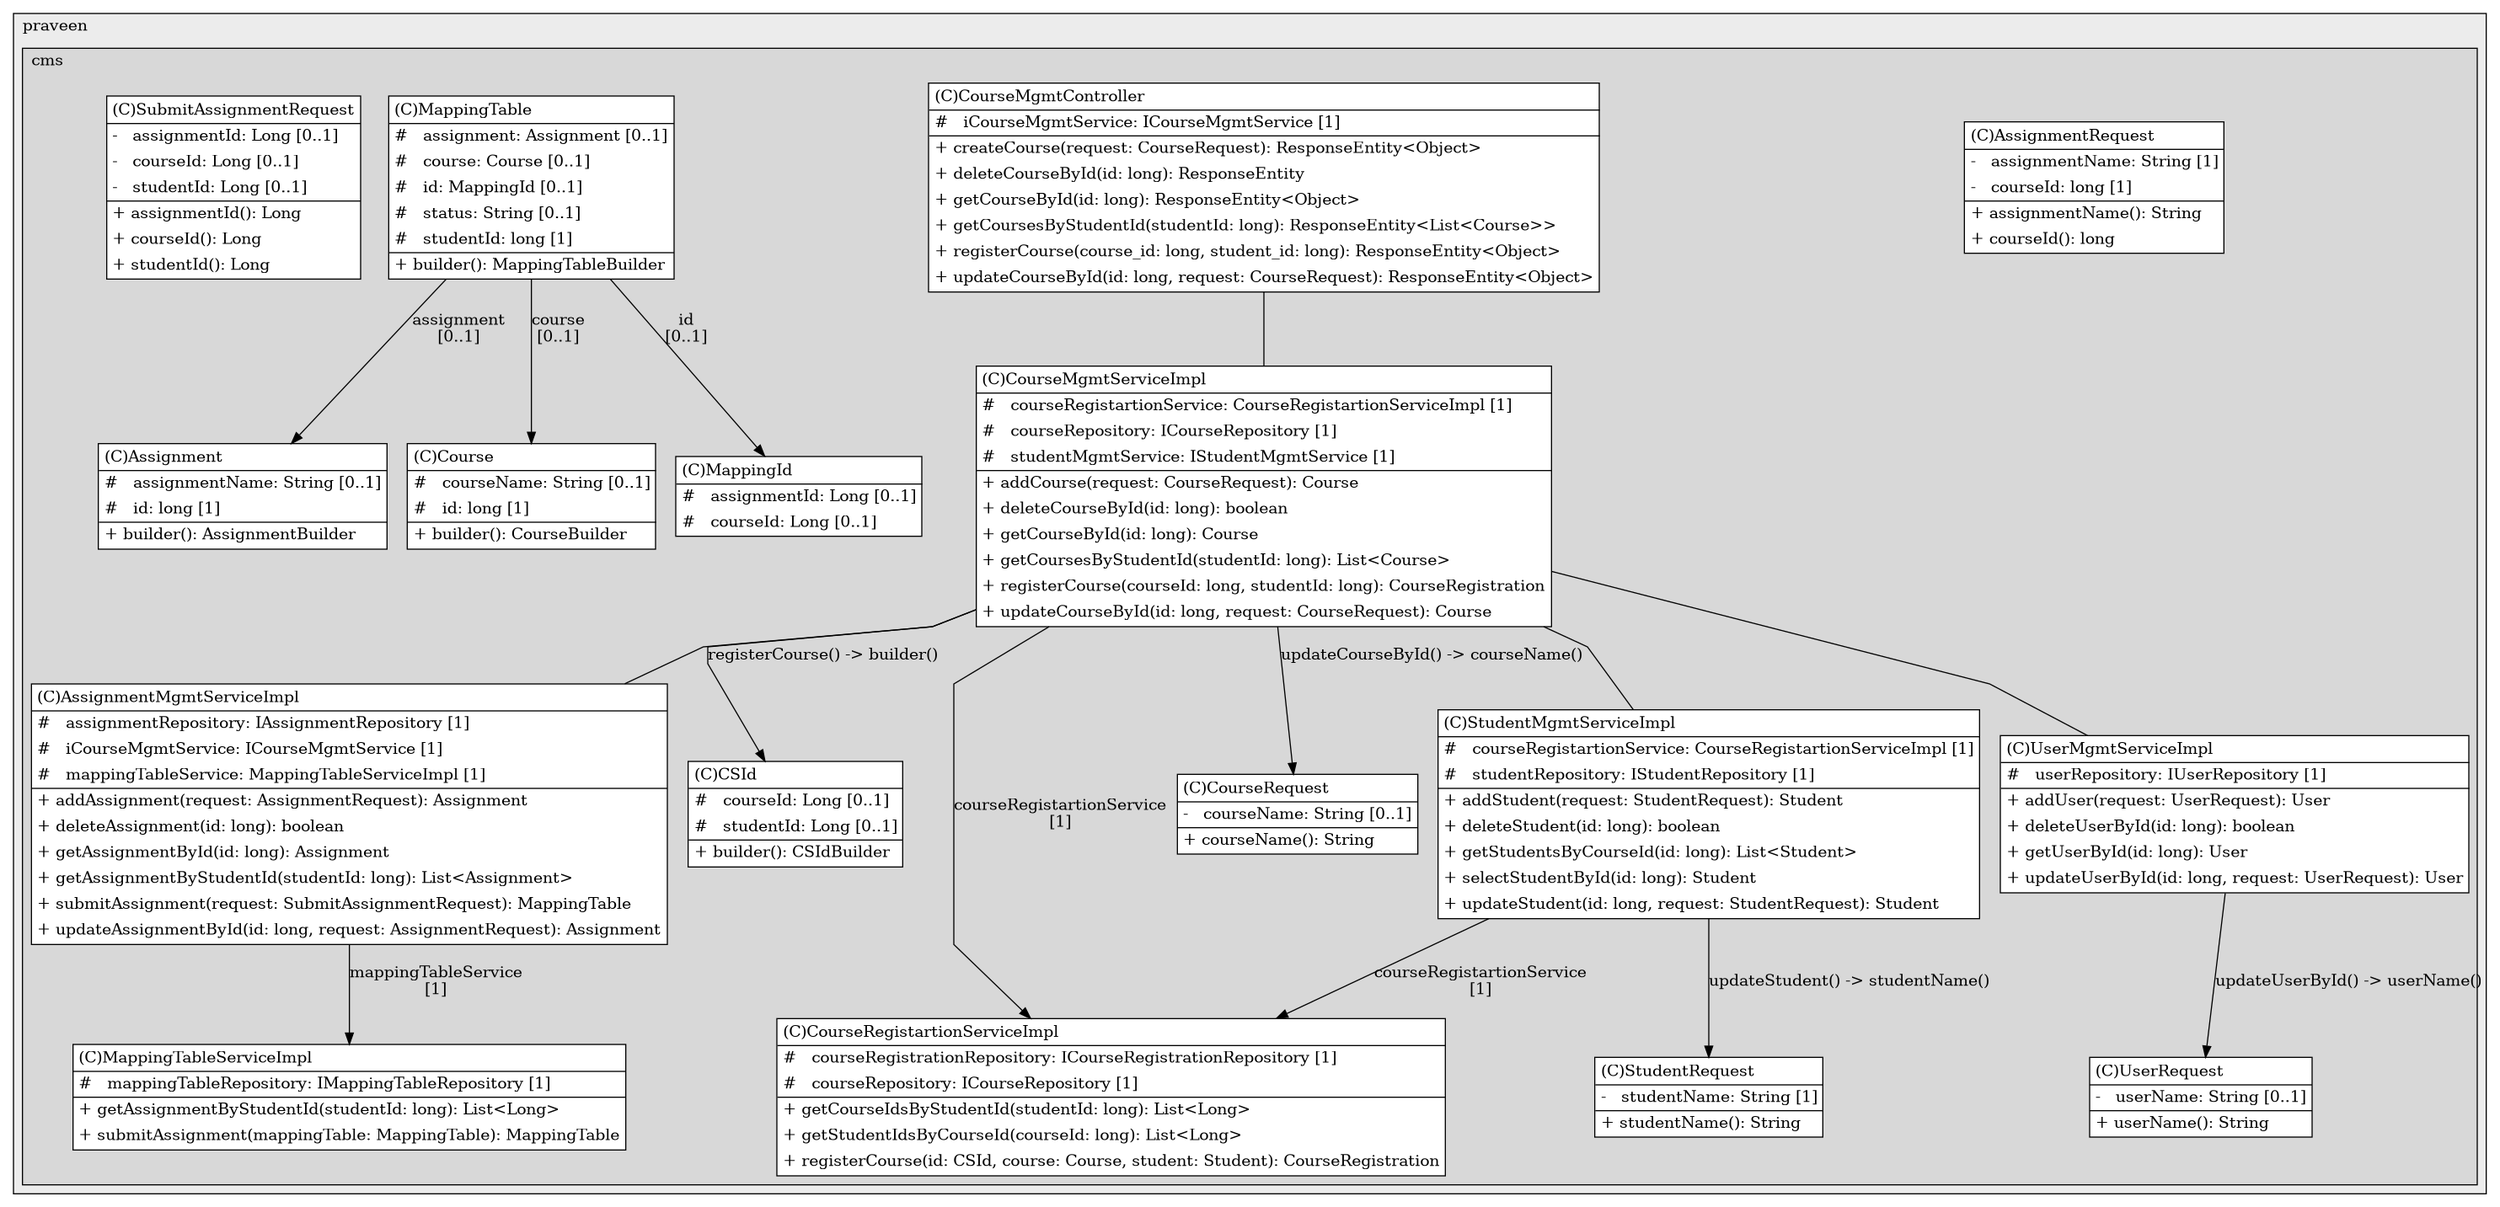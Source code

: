 @startuml

/' diagram meta data start
config=StructureConfiguration;
{
  "projectClassification": {
    "searchMode": "OpenProject", // OpenProject, AllProjects
    "includedProjects": "",
    "pathEndKeywords": "*.impl",
    "isClientPath": "",
    "isClientName": "",
    "isTestPath": "",
    "isTestName": "",
    "isMappingPath": "",
    "isMappingName": "",
    "isDataAccessPath": "",
    "isDataAccessName": "",
    "isDataStructurePath": "",
    "isDataStructureName": "",
    "isInterfaceStructuresPath": "",
    "isInterfaceStructuresName": "",
    "isEntryPointPath": "",
    "isEntryPointName": "",
    "treatFinalFieldsAsMandatory": false
  },
  "graphRestriction": {
    "classPackageExcludeFilter": "",
    "classPackageIncludeFilter": "",
    "classNameExcludeFilter": "",
    "classNameIncludeFilter": "",
    "methodNameExcludeFilter": "",
    "methodNameIncludeFilter": "",
    "removeByInheritance": "", // inheritance/annotation based filtering is done in a second step
    "removeByAnnotation": "",
    "removeByClassPackage": "", // cleanup the graph after inheritance/annotation based filtering is done
    "removeByClassName": "",
    "cutMappings": false,
    "cutEnum": true,
    "cutTests": true,
    "cutClient": true,
    "cutDataAccess": false,
    "cutInterfaceStructures": false,
    "cutDataStructures": false,
    "cutGetterAndSetter": true,
    "cutConstructors": true
  },
  "graphTraversal": {
    "forwardDepth": 6,
    "backwardDepth": 6,
    "classPackageExcludeFilter": "",
    "classPackageIncludeFilter": "",
    "classNameExcludeFilter": "",
    "classNameIncludeFilter": "",
    "methodNameExcludeFilter": "",
    "methodNameIncludeFilter": "",
    "hideMappings": false,
    "hideDataStructures": false,
    "hidePrivateMethods": true,
    "hideInterfaceCalls": true, // indirection: implementation -> interface (is hidden) -> implementation
    "onlyShowApplicationEntryPoints": false, // root node is included
    "useMethodCallsForStructureDiagram": "ForwardOnly" // ForwardOnly, BothDirections, No
  },
  "details": {
    "aggregation": "GroupByClass", // ByClass, GroupByClass, None
    "showClassGenericTypes": true,
    "showMethods": true,
    "showMethodParameterNames": true,
    "showMethodParameterTypes": true,
    "showMethodReturnType": true,
    "showPackageLevels": 2,
    "showDetailedClassStructure": true
  },
  "rootClass": "s.praveen.cms.controller.CourseMgmtController",
  "extensionCallbackMethod": "" // qualified.class.name#methodName - signature: public static String method(String)
}
diagram meta data end '/



digraph g {
    rankdir="TB"
    splines=polyline
    

'nodes 
subgraph cluster_321882441 { 
   	label=praveen
	labeljust=l
	fillcolor="#ececec"
	style=filled
   
   subgraph cluster_1915834990 { 
   	label=cms
	labeljust=l
	fillcolor="#d8d8d8"
	style=filled
   
   Assignment1994342141[
	label=<<TABLE BORDER="1" CELLBORDER="0" CELLPADDING="4" CELLSPACING="0">
<TR><TD ALIGN="LEFT" >(C)Assignment</TD></TR>
<HR/>
<TR><TD ALIGN="LEFT" >#   assignmentName: String [0..1]</TD></TR>
<TR><TD ALIGN="LEFT" >#   id: long [1]</TD></TR>
<HR/>
<TR><TD ALIGN="LEFT" >+ builder(): AssignmentBuilder</TD></TR>
</TABLE>>
	style=filled
	margin=0
	shape=plaintext
	fillcolor="#FFFFFF"
];

AssignmentMgmtServiceImpl105350576[
	label=<<TABLE BORDER="1" CELLBORDER="0" CELLPADDING="4" CELLSPACING="0">
<TR><TD ALIGN="LEFT" >(C)AssignmentMgmtServiceImpl</TD></TR>
<HR/>
<TR><TD ALIGN="LEFT" >#   assignmentRepository: IAssignmentRepository [1]</TD></TR>
<TR><TD ALIGN="LEFT" >#   iCourseMgmtService: ICourseMgmtService [1]</TD></TR>
<TR><TD ALIGN="LEFT" >#   mappingTableService: MappingTableServiceImpl [1]</TD></TR>
<HR/>
<TR><TD ALIGN="LEFT" >+ addAssignment(request: AssignmentRequest): Assignment</TD></TR>
<TR><TD ALIGN="LEFT" >+ deleteAssignment(id: long): boolean</TD></TR>
<TR><TD ALIGN="LEFT" >+ getAssignmentById(id: long): Assignment</TD></TR>
<TR><TD ALIGN="LEFT" >+ getAssignmentByStudentId(studentId: long): List&lt;Assignment&gt;</TD></TR>
<TR><TD ALIGN="LEFT" >+ submitAssignment(request: SubmitAssignmentRequest): MappingTable</TD></TR>
<TR><TD ALIGN="LEFT" >+ updateAssignmentById(id: long, request: AssignmentRequest): Assignment</TD></TR>
</TABLE>>
	style=filled
	margin=0
	shape=plaintext
	fillcolor="#FFFFFF"
];

AssignmentRequest1044045465[
	label=<<TABLE BORDER="1" CELLBORDER="0" CELLPADDING="4" CELLSPACING="0">
<TR><TD ALIGN="LEFT" >(C)AssignmentRequest</TD></TR>
<HR/>
<TR><TD ALIGN="LEFT" >-   assignmentName: String [1]</TD></TR>
<TR><TD ALIGN="LEFT" >-   courseId: long [1]</TD></TR>
<HR/>
<TR><TD ALIGN="LEFT" >+ assignmentName(): String</TD></TR>
<TR><TD ALIGN="LEFT" >+ courseId(): long</TD></TR>
</TABLE>>
	style=filled
	margin=0
	shape=plaintext
	fillcolor="#FFFFFF"
];

CSId1994342141[
	label=<<TABLE BORDER="1" CELLBORDER="0" CELLPADDING="4" CELLSPACING="0">
<TR><TD ALIGN="LEFT" >(C)CSId</TD></TR>
<HR/>
<TR><TD ALIGN="LEFT" >#   courseId: Long [0..1]</TD></TR>
<TR><TD ALIGN="LEFT" >#   studentId: Long [0..1]</TD></TR>
<HR/>
<TR><TD ALIGN="LEFT" >+ builder(): CSIdBuilder</TD></TR>
</TABLE>>
	style=filled
	margin=0
	shape=plaintext
	fillcolor="#FFFFFF"
];

Course1994342141[
	label=<<TABLE BORDER="1" CELLBORDER="0" CELLPADDING="4" CELLSPACING="0">
<TR><TD ALIGN="LEFT" >(C)Course</TD></TR>
<HR/>
<TR><TD ALIGN="LEFT" >#   courseName: String [0..1]</TD></TR>
<TR><TD ALIGN="LEFT" >#   id: long [1]</TD></TR>
<HR/>
<TR><TD ALIGN="LEFT" >+ builder(): CourseBuilder</TD></TR>
</TABLE>>
	style=filled
	margin=0
	shape=plaintext
	fillcolor="#FFFFFF"
];

CourseMgmtController1177992531[
	label=<<TABLE BORDER="1" CELLBORDER="0" CELLPADDING="4" CELLSPACING="0">
<TR><TD ALIGN="LEFT" >(C)CourseMgmtController</TD></TR>
<HR/>
<TR><TD ALIGN="LEFT" >#   iCourseMgmtService: ICourseMgmtService [1]</TD></TR>
<HR/>
<TR><TD ALIGN="LEFT" >+ createCourse(request: CourseRequest): ResponseEntity&lt;Object&gt;</TD></TR>
<TR><TD ALIGN="LEFT" >+ deleteCourseById(id: long): ResponseEntity</TD></TR>
<TR><TD ALIGN="LEFT" >+ getCourseById(id: long): ResponseEntity&lt;Object&gt;</TD></TR>
<TR><TD ALIGN="LEFT" >+ getCoursesByStudentId(studentId: long): ResponseEntity&lt;List&lt;Course&gt;&gt;</TD></TR>
<TR><TD ALIGN="LEFT" >+ registerCourse(course_id: long, student_id: long): ResponseEntity&lt;Object&gt;</TD></TR>
<TR><TD ALIGN="LEFT" >+ updateCourseById(id: long, request: CourseRequest): ResponseEntity&lt;Object&gt;</TD></TR>
</TABLE>>
	style=filled
	margin=0
	shape=plaintext
	fillcolor="#FFFFFF"
];

CourseMgmtServiceImpl105350576[
	label=<<TABLE BORDER="1" CELLBORDER="0" CELLPADDING="4" CELLSPACING="0">
<TR><TD ALIGN="LEFT" >(C)CourseMgmtServiceImpl</TD></TR>
<HR/>
<TR><TD ALIGN="LEFT" >#   courseRegistartionService: CourseRegistartionServiceImpl [1]</TD></TR>
<TR><TD ALIGN="LEFT" >#   courseRepository: ICourseRepository [1]</TD></TR>
<TR><TD ALIGN="LEFT" >#   studentMgmtService: IStudentMgmtService [1]</TD></TR>
<HR/>
<TR><TD ALIGN="LEFT" >+ addCourse(request: CourseRequest): Course</TD></TR>
<TR><TD ALIGN="LEFT" >+ deleteCourseById(id: long): boolean</TD></TR>
<TR><TD ALIGN="LEFT" >+ getCourseById(id: long): Course</TD></TR>
<TR><TD ALIGN="LEFT" >+ getCoursesByStudentId(studentId: long): List&lt;Course&gt;</TD></TR>
<TR><TD ALIGN="LEFT" >+ registerCourse(courseId: long, studentId: long): CourseRegistration</TD></TR>
<TR><TD ALIGN="LEFT" >+ updateCourseById(id: long, request: CourseRequest): Course</TD></TR>
</TABLE>>
	style=filled
	margin=0
	shape=plaintext
	fillcolor="#FFFFFF"
];

CourseRegistartionServiceImpl105350576[
	label=<<TABLE BORDER="1" CELLBORDER="0" CELLPADDING="4" CELLSPACING="0">
<TR><TD ALIGN="LEFT" >(C)CourseRegistartionServiceImpl</TD></TR>
<HR/>
<TR><TD ALIGN="LEFT" >#   courseRegistrationRepository: ICourseRegistrationRepository [1]</TD></TR>
<TR><TD ALIGN="LEFT" >#   courseRepository: ICourseRepository [1]</TD></TR>
<HR/>
<TR><TD ALIGN="LEFT" >+ getCourseIdsByStudentId(studentId: long): List&lt;Long&gt;</TD></TR>
<TR><TD ALIGN="LEFT" >+ getStudentIdsByCourseId(courseId: long): List&lt;Long&gt;</TD></TR>
<TR><TD ALIGN="LEFT" >+ registerCourse(id: CSId, course: Course, student: Student): CourseRegistration</TD></TR>
</TABLE>>
	style=filled
	margin=0
	shape=plaintext
	fillcolor="#FFFFFF"
];

CourseRequest1044045465[
	label=<<TABLE BORDER="1" CELLBORDER="0" CELLPADDING="4" CELLSPACING="0">
<TR><TD ALIGN="LEFT" >(C)CourseRequest</TD></TR>
<HR/>
<TR><TD ALIGN="LEFT" >-   courseName: String [0..1]</TD></TR>
<HR/>
<TR><TD ALIGN="LEFT" >+ courseName(): String</TD></TR>
</TABLE>>
	style=filled
	margin=0
	shape=plaintext
	fillcolor="#FFFFFF"
];

MappingId1994342141[
	label=<<TABLE BORDER="1" CELLBORDER="0" CELLPADDING="4" CELLSPACING="0">
<TR><TD ALIGN="LEFT" >(C)MappingId</TD></TR>
<HR/>
<TR><TD ALIGN="LEFT" >#   assignmentId: Long [0..1]</TD></TR>
<TR><TD ALIGN="LEFT" >#   courseId: Long [0..1]</TD></TR>
</TABLE>>
	style=filled
	margin=0
	shape=plaintext
	fillcolor="#FFFFFF"
];

MappingTable1994342141[
	label=<<TABLE BORDER="1" CELLBORDER="0" CELLPADDING="4" CELLSPACING="0">
<TR><TD ALIGN="LEFT" >(C)MappingTable</TD></TR>
<HR/>
<TR><TD ALIGN="LEFT" >#   assignment: Assignment [0..1]</TD></TR>
<TR><TD ALIGN="LEFT" >#   course: Course [0..1]</TD></TR>
<TR><TD ALIGN="LEFT" >#   id: MappingId [0..1]</TD></TR>
<TR><TD ALIGN="LEFT" >#   status: String [0..1]</TD></TR>
<TR><TD ALIGN="LEFT" >#   studentId: long [1]</TD></TR>
<HR/>
<TR><TD ALIGN="LEFT" >+ builder(): MappingTableBuilder</TD></TR>
</TABLE>>
	style=filled
	margin=0
	shape=plaintext
	fillcolor="#FFFFFF"
];

MappingTableServiceImpl105350576[
	label=<<TABLE BORDER="1" CELLBORDER="0" CELLPADDING="4" CELLSPACING="0">
<TR><TD ALIGN="LEFT" >(C)MappingTableServiceImpl</TD></TR>
<HR/>
<TR><TD ALIGN="LEFT" >#   mappingTableRepository: IMappingTableRepository [1]</TD></TR>
<HR/>
<TR><TD ALIGN="LEFT" >+ getAssignmentByStudentId(studentId: long): List&lt;Long&gt;</TD></TR>
<TR><TD ALIGN="LEFT" >+ submitAssignment(mappingTable: MappingTable): MappingTable</TD></TR>
</TABLE>>
	style=filled
	margin=0
	shape=plaintext
	fillcolor="#FFFFFF"
];

StudentMgmtServiceImpl105350576[
	label=<<TABLE BORDER="1" CELLBORDER="0" CELLPADDING="4" CELLSPACING="0">
<TR><TD ALIGN="LEFT" >(C)StudentMgmtServiceImpl</TD></TR>
<HR/>
<TR><TD ALIGN="LEFT" >#   courseRegistartionService: CourseRegistartionServiceImpl [1]</TD></TR>
<TR><TD ALIGN="LEFT" >#   studentRepository: IStudentRepository [1]</TD></TR>
<HR/>
<TR><TD ALIGN="LEFT" >+ addStudent(request: StudentRequest): Student</TD></TR>
<TR><TD ALIGN="LEFT" >+ deleteStudent(id: long): boolean</TD></TR>
<TR><TD ALIGN="LEFT" >+ getStudentsByCourseId(id: long): List&lt;Student&gt;</TD></TR>
<TR><TD ALIGN="LEFT" >+ selectStudentById(id: long): Student</TD></TR>
<TR><TD ALIGN="LEFT" >+ updateStudent(id: long, request: StudentRequest): Student</TD></TR>
</TABLE>>
	style=filled
	margin=0
	shape=plaintext
	fillcolor="#FFFFFF"
];

StudentRequest1044045465[
	label=<<TABLE BORDER="1" CELLBORDER="0" CELLPADDING="4" CELLSPACING="0">
<TR><TD ALIGN="LEFT" >(C)StudentRequest</TD></TR>
<HR/>
<TR><TD ALIGN="LEFT" >-   studentName: String [1]</TD></TR>
<HR/>
<TR><TD ALIGN="LEFT" >+ studentName(): String</TD></TR>
</TABLE>>
	style=filled
	margin=0
	shape=plaintext
	fillcolor="#FFFFFF"
];

SubmitAssignmentRequest1044045465[
	label=<<TABLE BORDER="1" CELLBORDER="0" CELLPADDING="4" CELLSPACING="0">
<TR><TD ALIGN="LEFT" >(C)SubmitAssignmentRequest</TD></TR>
<HR/>
<TR><TD ALIGN="LEFT" >-   assignmentId: Long [0..1]</TD></TR>
<TR><TD ALIGN="LEFT" >-   courseId: Long [0..1]</TD></TR>
<TR><TD ALIGN="LEFT" >-   studentId: Long [0..1]</TD></TR>
<HR/>
<TR><TD ALIGN="LEFT" >+ assignmentId(): Long</TD></TR>
<TR><TD ALIGN="LEFT" >+ courseId(): Long</TD></TR>
<TR><TD ALIGN="LEFT" >+ studentId(): Long</TD></TR>
</TABLE>>
	style=filled
	margin=0
	shape=plaintext
	fillcolor="#FFFFFF"
];

UserMgmtServiceImpl105350576[
	label=<<TABLE BORDER="1" CELLBORDER="0" CELLPADDING="4" CELLSPACING="0">
<TR><TD ALIGN="LEFT" >(C)UserMgmtServiceImpl</TD></TR>
<HR/>
<TR><TD ALIGN="LEFT" >#   userRepository: IUserRepository [1]</TD></TR>
<HR/>
<TR><TD ALIGN="LEFT" >+ addUser(request: UserRequest): User</TD></TR>
<TR><TD ALIGN="LEFT" >+ deleteUserById(id: long): boolean</TD></TR>
<TR><TD ALIGN="LEFT" >+ getUserById(id: long): User</TD></TR>
<TR><TD ALIGN="LEFT" >+ updateUserById(id: long, request: UserRequest): User</TD></TR>
</TABLE>>
	style=filled
	margin=0
	shape=plaintext
	fillcolor="#FFFFFF"
];

UserRequest1044045465[
	label=<<TABLE BORDER="1" CELLBORDER="0" CELLPADDING="4" CELLSPACING="0">
<TR><TD ALIGN="LEFT" >(C)UserRequest</TD></TR>
<HR/>
<TR><TD ALIGN="LEFT" >-   userName: String [0..1]</TD></TR>
<HR/>
<TR><TD ALIGN="LEFT" >+ userName(): String</TD></TR>
</TABLE>>
	style=filled
	margin=0
	shape=plaintext
	fillcolor="#FFFFFF"
];
} 
} 

'edges    
AssignmentMgmtServiceImpl105350576 -> MappingTableServiceImpl105350576[label="mappingTableService
[1]"];
CourseMgmtController1177992531 -> CourseMgmtServiceImpl105350576[arrowhead=none];
CourseMgmtServiceImpl105350576 -> AssignmentMgmtServiceImpl105350576[arrowhead=none];
CourseMgmtServiceImpl105350576 -> CSId1994342141[label="registerCourse() -> builder()"];
CourseMgmtServiceImpl105350576 -> CourseRegistartionServiceImpl105350576[label="courseRegistartionService
[1]"];
CourseMgmtServiceImpl105350576 -> CourseRequest1044045465[label="updateCourseById() -> courseName()"];
CourseMgmtServiceImpl105350576 -> StudentMgmtServiceImpl105350576[arrowhead=none];
CourseMgmtServiceImpl105350576 -> UserMgmtServiceImpl105350576[arrowhead=none];
MappingTable1994342141 -> Assignment1994342141[label="assignment
[0..1]"];
MappingTable1994342141 -> Course1994342141[label="course
[0..1]"];
MappingTable1994342141 -> MappingId1994342141[label="id
[0..1]"];
StudentMgmtServiceImpl105350576 -> CourseRegistartionServiceImpl105350576[label="courseRegistartionService
[1]"];
StudentMgmtServiceImpl105350576 -> StudentRequest1044045465[label="updateStudent() -> studentName()"];
UserMgmtServiceImpl105350576 -> UserRequest1044045465[label="updateUserById() -> userName()"];
    
}
@enduml